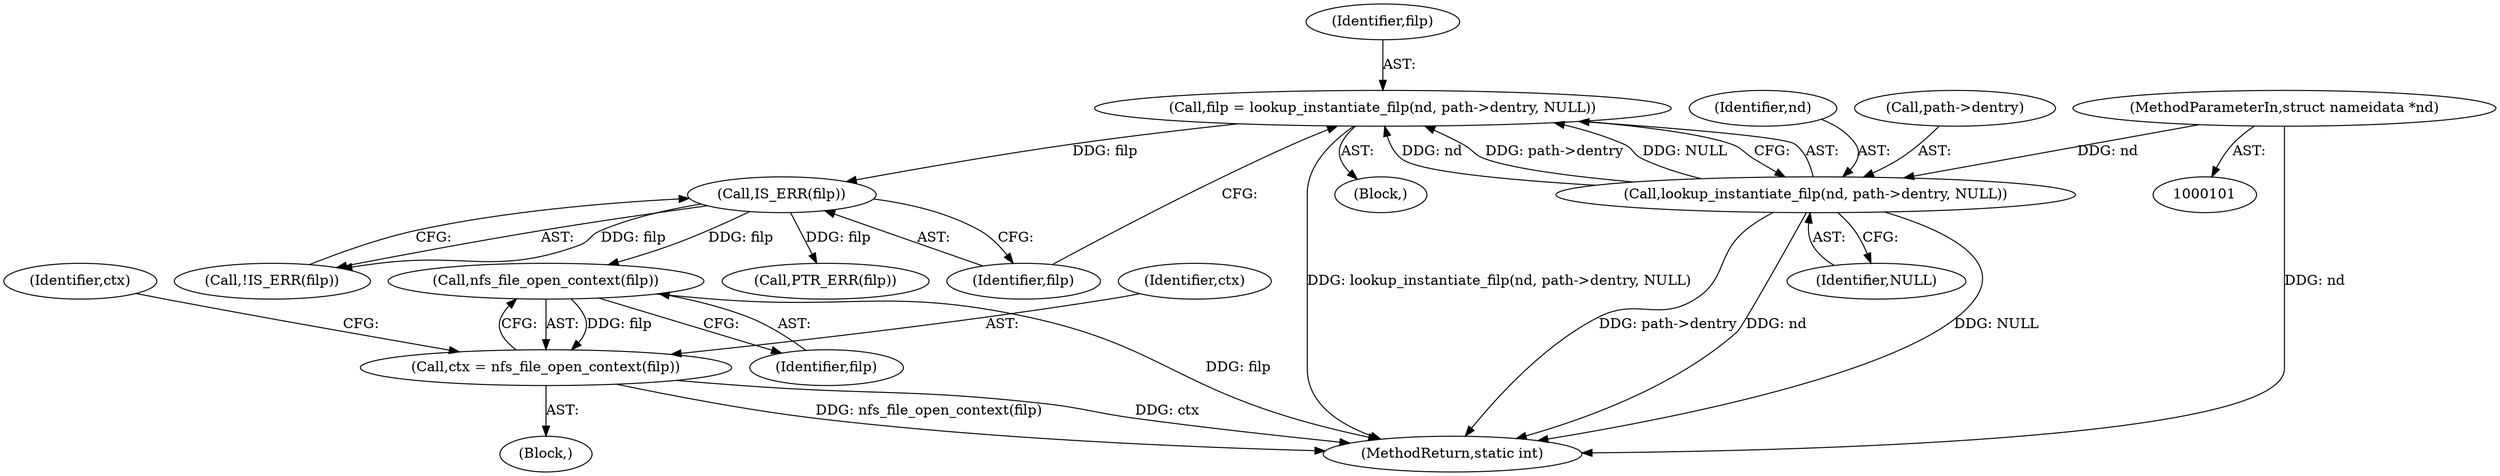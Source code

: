 digraph "0_linux_dc0b027dfadfcb8a5504f7d8052754bf8d501ab9_10@API" {
"1000153" [label="(Call,nfs_file_open_context(filp))"];
"1000147" [label="(Call,IS_ERR(filp))"];
"1000137" [label="(Call,filp = lookup_instantiate_filp(nd, path->dentry, NULL))"];
"1000139" [label="(Call,lookup_instantiate_filp(nd, path->dentry, NULL))"];
"1000102" [label="(MethodParameterIn,struct nameidata *nd)"];
"1000151" [label="(Call,ctx = nfs_file_open_context(filp))"];
"1000140" [label="(Identifier,nd)"];
"1000177" [label="(MethodReturn,static int)"];
"1000106" [label="(Block,)"];
"1000154" [label="(Identifier,filp)"];
"1000138" [label="(Identifier,filp)"];
"1000148" [label="(Identifier,filp)"];
"1000149" [label="(Block,)"];
"1000157" [label="(Identifier,ctx)"];
"1000164" [label="(Call,PTR_ERR(filp))"];
"1000141" [label="(Call,path->dentry)"];
"1000102" [label="(MethodParameterIn,struct nameidata *nd)"];
"1000151" [label="(Call,ctx = nfs_file_open_context(filp))"];
"1000137" [label="(Call,filp = lookup_instantiate_filp(nd, path->dentry, NULL))"];
"1000144" [label="(Identifier,NULL)"];
"1000152" [label="(Identifier,ctx)"];
"1000147" [label="(Call,IS_ERR(filp))"];
"1000146" [label="(Call,!IS_ERR(filp))"];
"1000139" [label="(Call,lookup_instantiate_filp(nd, path->dentry, NULL))"];
"1000153" [label="(Call,nfs_file_open_context(filp))"];
"1000153" -> "1000151"  [label="AST: "];
"1000153" -> "1000154"  [label="CFG: "];
"1000154" -> "1000153"  [label="AST: "];
"1000151" -> "1000153"  [label="CFG: "];
"1000153" -> "1000177"  [label="DDG: filp"];
"1000153" -> "1000151"  [label="DDG: filp"];
"1000147" -> "1000153"  [label="DDG: filp"];
"1000147" -> "1000146"  [label="AST: "];
"1000147" -> "1000148"  [label="CFG: "];
"1000148" -> "1000147"  [label="AST: "];
"1000146" -> "1000147"  [label="CFG: "];
"1000147" -> "1000146"  [label="DDG: filp"];
"1000137" -> "1000147"  [label="DDG: filp"];
"1000147" -> "1000164"  [label="DDG: filp"];
"1000137" -> "1000106"  [label="AST: "];
"1000137" -> "1000139"  [label="CFG: "];
"1000138" -> "1000137"  [label="AST: "];
"1000139" -> "1000137"  [label="AST: "];
"1000148" -> "1000137"  [label="CFG: "];
"1000137" -> "1000177"  [label="DDG: lookup_instantiate_filp(nd, path->dentry, NULL)"];
"1000139" -> "1000137"  [label="DDG: nd"];
"1000139" -> "1000137"  [label="DDG: path->dentry"];
"1000139" -> "1000137"  [label="DDG: NULL"];
"1000139" -> "1000144"  [label="CFG: "];
"1000140" -> "1000139"  [label="AST: "];
"1000141" -> "1000139"  [label="AST: "];
"1000144" -> "1000139"  [label="AST: "];
"1000139" -> "1000177"  [label="DDG: path->dentry"];
"1000139" -> "1000177"  [label="DDG: nd"];
"1000139" -> "1000177"  [label="DDG: NULL"];
"1000102" -> "1000139"  [label="DDG: nd"];
"1000102" -> "1000101"  [label="AST: "];
"1000102" -> "1000177"  [label="DDG: nd"];
"1000151" -> "1000149"  [label="AST: "];
"1000152" -> "1000151"  [label="AST: "];
"1000157" -> "1000151"  [label="CFG: "];
"1000151" -> "1000177"  [label="DDG: nfs_file_open_context(filp)"];
"1000151" -> "1000177"  [label="DDG: ctx"];
}
